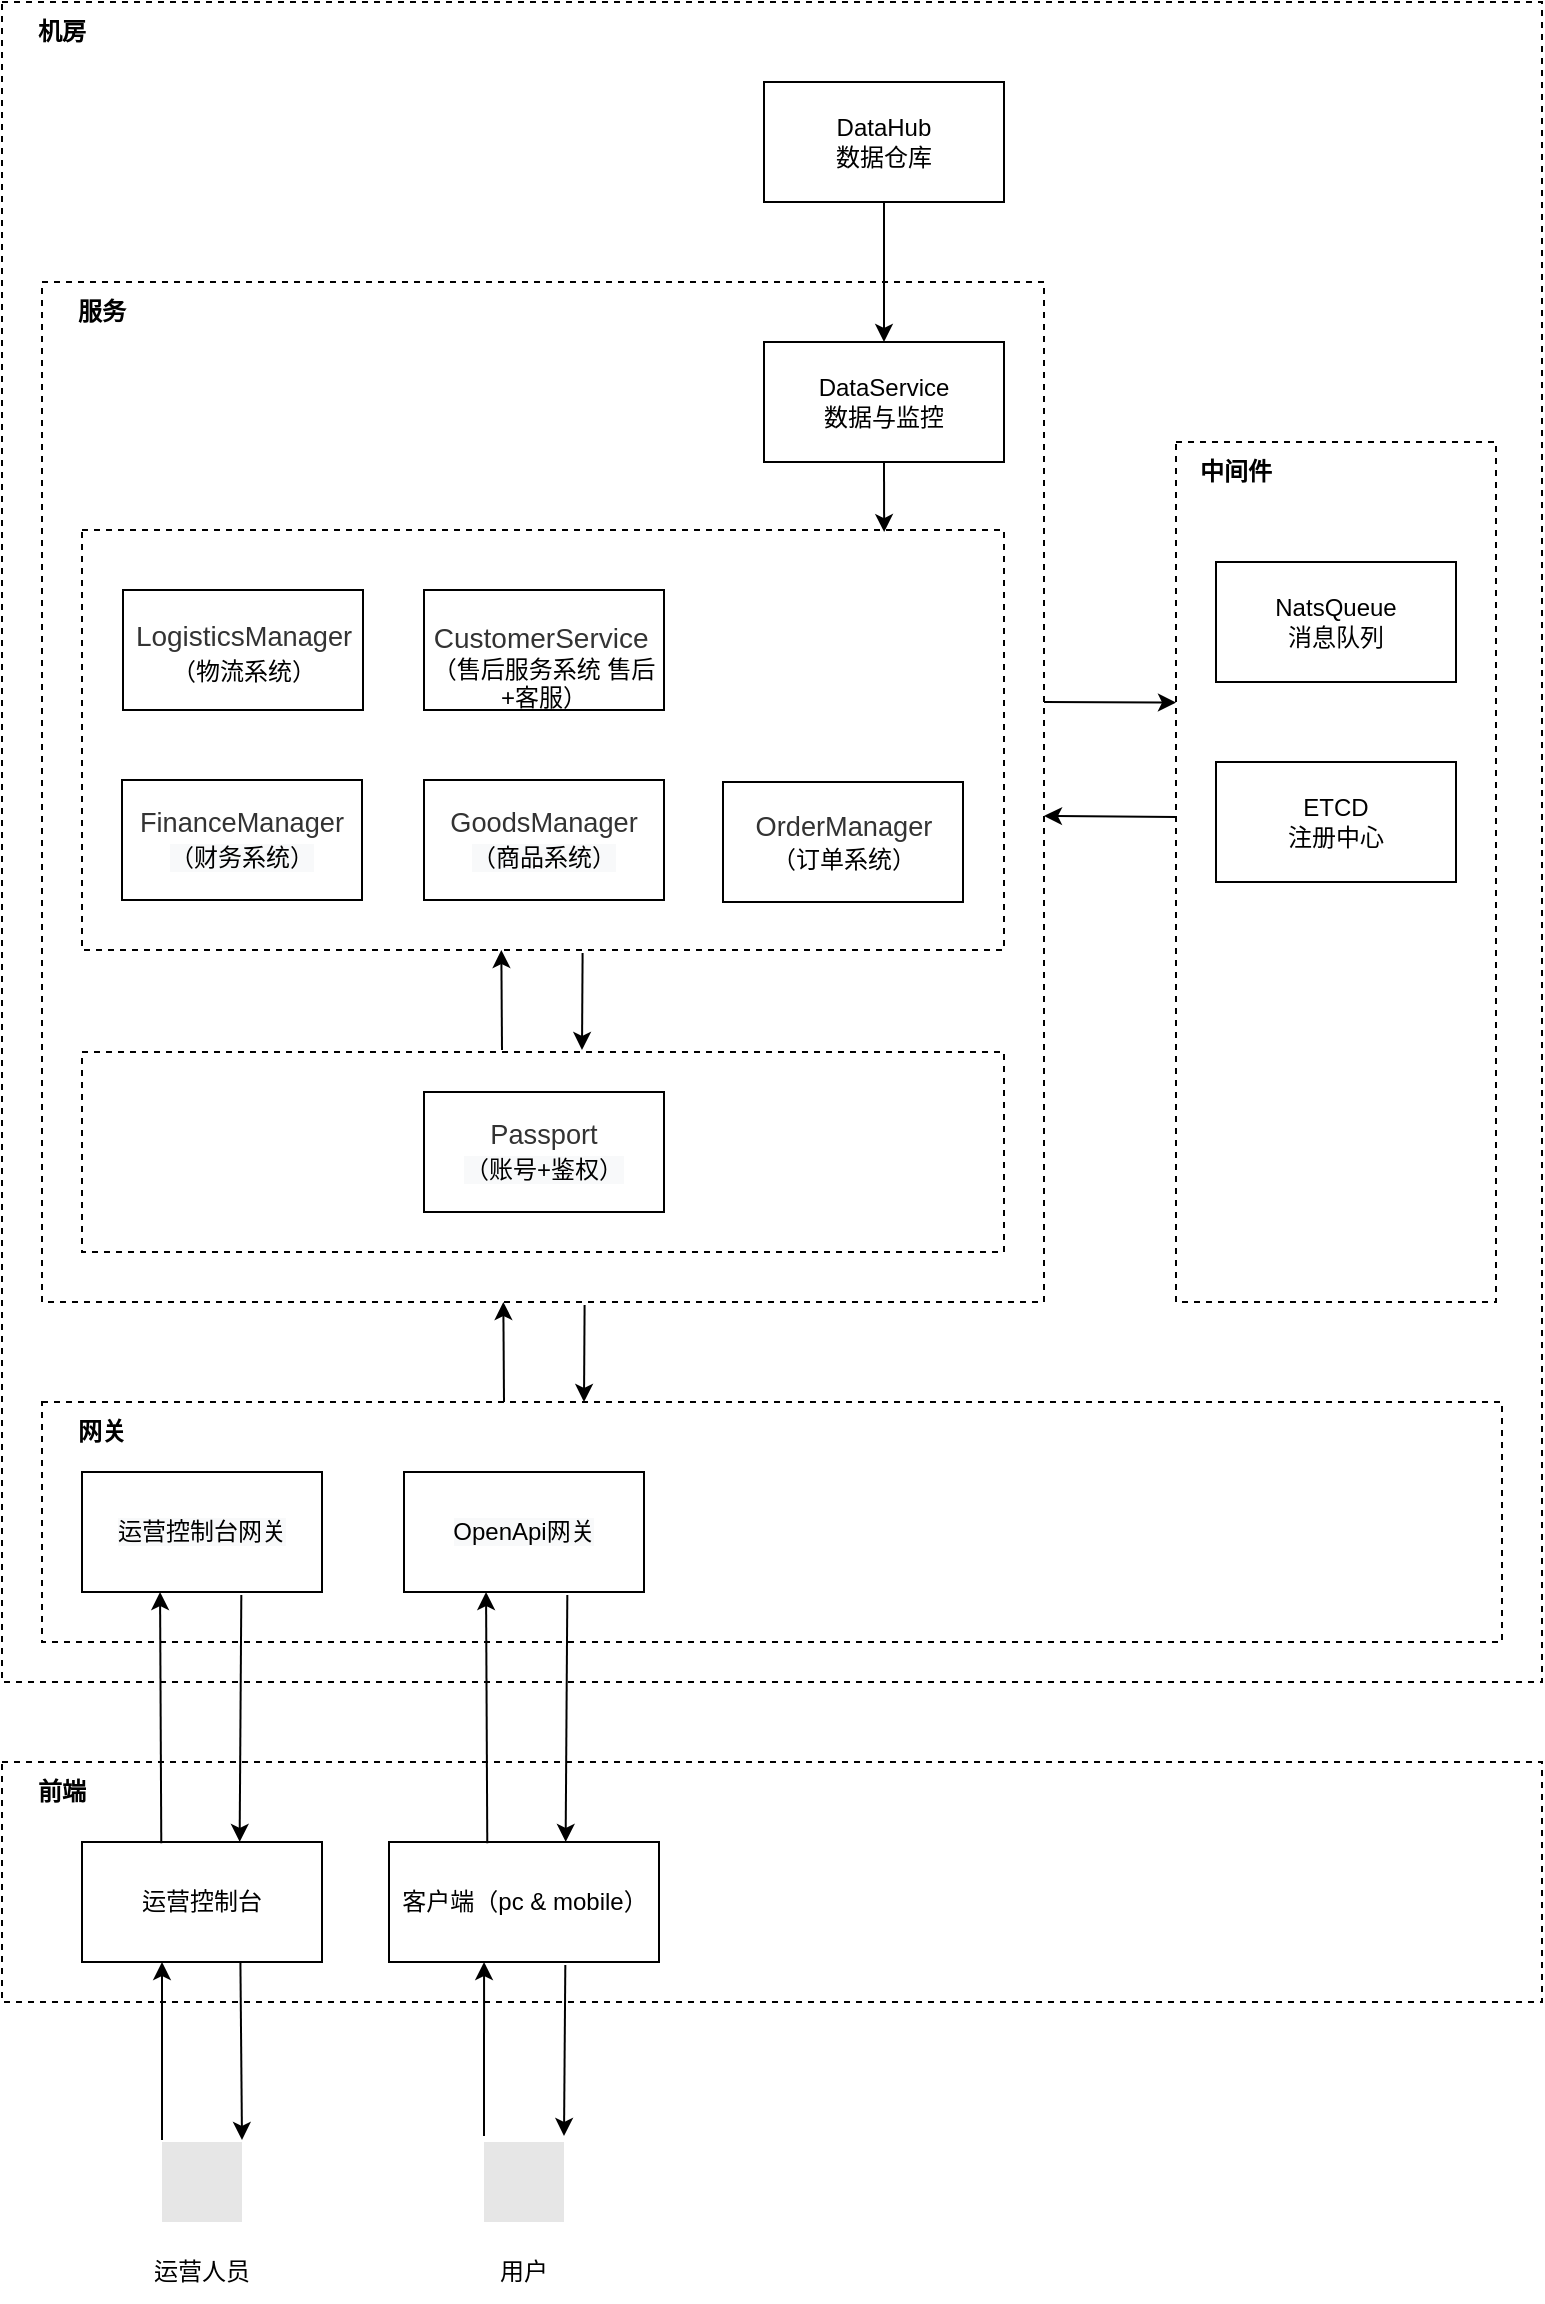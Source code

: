 <mxfile version="16.5.2" type="github">
  <diagram id="yDlQqX4NMxVAkaXIl09R" name="Page-1">
    <mxGraphModel dx="1237" dy="692" grid="1" gridSize="10" guides="1" tooltips="1" connect="1" arrows="1" fold="1" page="1" pageScale="1" pageWidth="827" pageHeight="1169" math="0" shadow="0">
      <root>
        <mxCell id="0" />
        <mxCell id="1" parent="0" />
        <mxCell id="BThvKviPsCQtGSirkgmr-12" value="" style="rounded=0;whiteSpace=wrap;html=1;dashed=1;" parent="1" vertex="1">
          <mxGeometry x="29" y="890" width="770" height="120" as="geometry" />
        </mxCell>
        <mxCell id="BThvKviPsCQtGSirkgmr-13" value="前端" style="text;html=1;strokeColor=none;fillColor=none;align=center;verticalAlign=middle;whiteSpace=wrap;rounded=0;dashed=1;fontStyle=1" parent="1" vertex="1">
          <mxGeometry x="29" y="890" width="60" height="30" as="geometry" />
        </mxCell>
        <mxCell id="BThvKviPsCQtGSirkgmr-14" value="运营控制台" style="rounded=0;whiteSpace=wrap;html=1;" parent="1" vertex="1">
          <mxGeometry x="69" y="930" width="120" height="60" as="geometry" />
        </mxCell>
        <mxCell id="BThvKviPsCQtGSirkgmr-15" value="客户端（pc &amp;amp; mobile）" style="rounded=0;whiteSpace=wrap;html=1;" parent="1" vertex="1">
          <mxGeometry x="222.5" y="930" width="135" height="60" as="geometry" />
        </mxCell>
        <mxCell id="BThvKviPsCQtGSirkgmr-23" value="" style="rounded=0;whiteSpace=wrap;html=1;dashed=1;" parent="1" vertex="1">
          <mxGeometry x="29" y="10" width="770" height="840" as="geometry" />
        </mxCell>
        <mxCell id="BThvKviPsCQtGSirkgmr-34" value="" style="rounded=0;whiteSpace=wrap;html=1;dashed=1;" parent="1" vertex="1">
          <mxGeometry x="49" y="710" width="730" height="120" as="geometry" />
        </mxCell>
        <mxCell id="BThvKviPsCQtGSirkgmr-35" value="机房" style="text;html=1;strokeColor=none;fillColor=none;align=center;verticalAlign=middle;whiteSpace=wrap;rounded=0;dashed=1;fontStyle=1" parent="1" vertex="1">
          <mxGeometry x="29" y="10" width="60" height="30" as="geometry" />
        </mxCell>
        <mxCell id="BThvKviPsCQtGSirkgmr-36" value="网关" style="text;html=1;strokeColor=none;fillColor=none;align=center;verticalAlign=middle;whiteSpace=wrap;rounded=0;dashed=1;fontStyle=1" parent="1" vertex="1">
          <mxGeometry x="49" y="710" width="60" height="30" as="geometry" />
        </mxCell>
        <mxCell id="BThvKviPsCQtGSirkgmr-37" value="&lt;span style=&quot;color: rgb(51 , 51 , 51) ; font-family: &amp;#34;tahoma&amp;#34; , &amp;#34;microsoft yahei&amp;#34; , , , &amp;#34;malgun gothic&amp;#34; , sans-serif ; font-size: 13.6px ; line-height: 16.8px ; text-align: left ; background-color: rgb(255 , 255 , 255)&quot;&gt;&lt;span style=&quot;color: rgb(0 , 0 , 0) ; font-size: 12px ; text-align: center ; background-color: rgb(248 , 249 , 250)&quot;&gt;运营控制台网关&lt;/span&gt;&lt;br&gt;&lt;/span&gt;" style="rounded=0;whiteSpace=wrap;html=1;" parent="1" vertex="1">
          <mxGeometry x="69" y="745" width="120" height="60" as="geometry" />
        </mxCell>
        <mxCell id="BThvKviPsCQtGSirkgmr-38" value="&lt;span style=&quot;color: rgb(51 , 51 , 51) ; font-family: &amp;#34;tahoma&amp;#34; , &amp;#34;microsoft yahei&amp;#34; , , , &amp;#34;malgun gothic&amp;#34; , sans-serif ; font-size: 13.6px ; line-height: 16.8px ; text-align: left ; background-color: rgb(255 , 255 , 255)&quot;&gt;&lt;span style=&quot;color: rgb(0 , 0 , 0) ; font-size: 12px ; text-align: center ; background-color: rgb(248 , 249 , 250)&quot;&gt;OpenApi网关&lt;/span&gt;&lt;br&gt;&lt;/span&gt;" style="rounded=0;whiteSpace=wrap;html=1;" parent="1" vertex="1">
          <mxGeometry x="230" y="745" width="120" height="60" as="geometry" />
        </mxCell>
        <mxCell id="BThvKviPsCQtGSirkgmr-40" value="" style="rounded=0;whiteSpace=wrap;html=1;dashed=1;" parent="1" vertex="1">
          <mxGeometry x="616" y="230" width="160" height="430" as="geometry" />
        </mxCell>
        <mxCell id="BThvKviPsCQtGSirkgmr-41" value="中间件" style="text;html=1;strokeColor=none;fillColor=none;align=center;verticalAlign=middle;whiteSpace=wrap;rounded=0;dashed=1;fontStyle=1" parent="1" vertex="1">
          <mxGeometry x="616" y="230" width="60" height="30" as="geometry" />
        </mxCell>
        <mxCell id="BThvKviPsCQtGSirkgmr-43" value="NatsQueue&lt;br&gt;消息队列" style="rounded=0;whiteSpace=wrap;html=1;" parent="1" vertex="1">
          <mxGeometry x="636" y="290" width="120" height="60" as="geometry" />
        </mxCell>
        <mxCell id="BThvKviPsCQtGSirkgmr-44" value="ETCD&lt;br&gt;注册中心" style="rounded=0;whiteSpace=wrap;html=1;" parent="1" vertex="1">
          <mxGeometry x="636" y="390" width="120" height="60" as="geometry" />
        </mxCell>
        <mxCell id="BThvKviPsCQtGSirkgmr-53" value="DataHub&lt;br&gt;数据仓库" style="rounded=0;whiteSpace=wrap;html=1;" parent="1" vertex="1">
          <mxGeometry x="410" y="50" width="120" height="60" as="geometry" />
        </mxCell>
        <mxCell id="BThvKviPsCQtGSirkgmr-55" value="" style="rounded=0;whiteSpace=wrap;html=1;dashed=1;" parent="1" vertex="1">
          <mxGeometry x="49" y="150" width="501" height="510" as="geometry" />
        </mxCell>
        <mxCell id="BThvKviPsCQtGSirkgmr-56" value="服务" style="text;html=1;strokeColor=none;fillColor=none;align=center;verticalAlign=middle;whiteSpace=wrap;rounded=0;dashed=1;fontStyle=1" parent="1" vertex="1">
          <mxGeometry x="49" y="150" width="60" height="30" as="geometry" />
        </mxCell>
        <mxCell id="BThvKviPsCQtGSirkgmr-60" value="DataService&lt;br&gt;数据与监控" style="rounded=0;whiteSpace=wrap;html=1;" parent="1" vertex="1">
          <mxGeometry x="410" y="180" width="120" height="60" as="geometry" />
        </mxCell>
        <mxCell id="BThvKviPsCQtGSirkgmr-68" value="" style="shape=image;html=1;verticalAlign=top;verticalLabelPosition=bottom;labelBackgroundColor=#ffffff;imageAspect=0;aspect=fixed;image=https://cdn4.iconfinder.com/data/icons/dot/128/man_person_mens_room.png;dashed=1;imageBackground=#E6E6E6;" parent="1" vertex="1">
          <mxGeometry x="109" y="1080" width="40" height="40" as="geometry" />
        </mxCell>
        <mxCell id="BThvKviPsCQtGSirkgmr-77" value="" style="shape=image;html=1;verticalAlign=top;verticalLabelPosition=bottom;labelBackgroundColor=#ffffff;imageAspect=0;aspect=fixed;image=https://cdn4.iconfinder.com/data/icons/dot/128/man_person_mens_room.png;dashed=1;imageBackground=#E6E6E6;" parent="1" vertex="1">
          <mxGeometry x="270" y="1080" width="40" height="40" as="geometry" />
        </mxCell>
        <mxCell id="BThvKviPsCQtGSirkgmr-80" value="&lt;span style=&quot;font-weight: normal&quot;&gt;运营人员&lt;/span&gt;" style="text;html=1;strokeColor=none;fillColor=none;align=center;verticalAlign=middle;whiteSpace=wrap;rounded=0;dashed=1;fontStyle=1" parent="1" vertex="1">
          <mxGeometry x="99" y="1130" width="60" height="30" as="geometry" />
        </mxCell>
        <mxCell id="BThvKviPsCQtGSirkgmr-81" value="&lt;span style=&quot;font-weight: 400&quot;&gt;用户&lt;/span&gt;" style="text;html=1;strokeColor=none;fillColor=none;align=center;verticalAlign=middle;whiteSpace=wrap;rounded=0;dashed=1;fontStyle=1" parent="1" vertex="1">
          <mxGeometry x="260" y="1130" width="60" height="30" as="geometry" />
        </mxCell>
        <mxCell id="LDsrMGMGJNycbTz7I6B_-4" value="" style="rounded=0;whiteSpace=wrap;html=1;dashed=1;" vertex="1" parent="1">
          <mxGeometry x="69" y="535" width="461" height="100" as="geometry" />
        </mxCell>
        <mxCell id="BThvKviPsCQtGSirkgmr-58" value="&lt;span style=&quot;color: rgb(51 , 51 , 51) ; font-family: &amp;#34;tahoma&amp;#34; , &amp;#34;microsoft yahei&amp;#34; , , , &amp;#34;malgun gothic&amp;#34; , sans-serif ; font-size: 13.6px ; line-height: 16.8px ; text-align: left ; background-color: rgb(255 , 255 , 255)&quot;&gt;Passport&lt;br&gt;&lt;span style=&quot;color: rgb(0 , 0 , 0) ; font-size: 12px ; text-align: center ; background-color: rgb(248 , 249 , 250)&quot;&gt;（账号+鉴权&lt;/span&gt;&lt;span style=&quot;color: rgb(0 , 0 , 0) ; font-size: 12px ; text-align: center ; background-color: rgb(248 , 249 , 250)&quot;&gt;）&lt;/span&gt;&lt;br&gt;&lt;/span&gt;" style="rounded=0;whiteSpace=wrap;html=1;" parent="1" vertex="1">
          <mxGeometry x="240" y="555" width="120" height="60" as="geometry" />
        </mxCell>
        <mxCell id="LDsrMGMGJNycbTz7I6B_-5" value="" style="rounded=0;whiteSpace=wrap;html=1;dashed=1;" vertex="1" parent="1">
          <mxGeometry x="69" y="274" width="461" height="210" as="geometry" />
        </mxCell>
        <mxCell id="BThvKviPsCQtGSirkgmr-57" value="&lt;span style=&quot;color: rgb(51 , 51 , 51) ; font-family: &amp;#34;tahoma&amp;#34; , &amp;#34;microsoft yahei&amp;#34; , , , &amp;#34;malgun gothic&amp;#34; , sans-serif ; font-size: 13.6px ; line-height: 16.8px ; text-align: left ; background-color: rgb(255 , 255 , 255)&quot;&gt;FinanceManager&lt;br&gt;&lt;span style=&quot;color: rgb(0 , 0 , 0) ; font-size: 12px ; text-align: center ; background-color: rgb(248 , 249 , 250)&quot;&gt;（财务系统&lt;/span&gt;&lt;span style=&quot;color: rgb(0 , 0 , 0) ; font-size: 12px ; text-align: center ; background-color: rgb(248 , 249 , 250)&quot;&gt;）&lt;/span&gt;&lt;br&gt;&lt;/span&gt;" style="rounded=0;whiteSpace=wrap;html=1;" parent="1" vertex="1">
          <mxGeometry x="89" y="399" width="120" height="60" as="geometry" />
        </mxCell>
        <mxCell id="BThvKviPsCQtGSirkgmr-59" value="&lt;span style=&quot;color: rgb(51 , 51 , 51) ; font-family: &amp;#34;tahoma&amp;#34; , &amp;#34;microsoft yahei&amp;#34; , , , &amp;#34;malgun gothic&amp;#34; , sans-serif ; font-size: 13.6px ; line-height: 16.8px ; text-align: left ; background-color: rgb(255 , 255 , 255)&quot;&gt;&lt;span style=&quot;font-family: &amp;#34;tahoma&amp;#34; , &amp;#34;microsoft yahei&amp;#34; , , , &amp;#34;malgun gothic&amp;#34; , sans-serif ; font-size: 13.6px ; line-height: 16.8px&quot;&gt;GoodsManager&lt;/span&gt;&lt;br&gt;&lt;span style=&quot;color: rgb(0 , 0 , 0) ; font-size: 12px ; text-align: center ; background-color: rgb(248 , 249 , 250)&quot;&gt;（商品系统&lt;/span&gt;&lt;span style=&quot;color: rgb(0 , 0 , 0) ; font-size: 12px ; text-align: center ; background-color: rgb(248 , 249 , 250)&quot;&gt;）&lt;/span&gt;&lt;br&gt;&lt;/span&gt;" style="rounded=0;whiteSpace=wrap;html=1;" parent="1" vertex="1">
          <mxGeometry x="240" y="399" width="120" height="60" as="geometry" />
        </mxCell>
        <mxCell id="BThvKviPsCQtGSirkgmr-69" value="&lt;span style=&quot;color: rgb(51 , 51 , 51) ; font-family: &amp;#34;tahoma&amp;#34; , &amp;#34;microsoft yahei&amp;#34; , , , &amp;#34;malgun gothic&amp;#34; , sans-serif ; font-size: 13.6px ; line-height: 16.8px ; text-align: left ; background-color: rgb(255 , 255 , 255)&quot;&gt;OrderManager&lt;/span&gt;&lt;span style=&quot;color: rgba(0 , 0 , 0 , 0) ; font-family: monospace ; font-size: 0px&quot;&gt;%3CmxGraphModel%3E%3Croot%3E%3CmxCell%20id%3D%220%22%2F%3E%3CmxCell%20id%3D%221%22%20parent%3D%220%22%2F%3E%3CmxCell%20id%3D%222%22%20value%3D%22DataService%26lt%3Bbr%26gt%3B%E6%95%B0%E6%8D%AE%E4%B8%8E%E7%9B%91%E6%8E%A7%22%20style%3D%22rounded%3D0%3BwhiteSpace%3Dwrap%3Bhtml%3D1%3B%22%20vertex%3D%221%22%20parent%3D%221%22%3E%3CmxGeometry%20x%3D%22460%22%20y%3D%22410%22%20width%3D%22120%22%20height%3D%2260%22%20as%3D%22geometry%22%2F%3E%3C%2FmxCell%3E%3C%2Froot%3E%3C%2FmxGraphModel%3E&lt;/span&gt;&lt;br&gt;（订单系统）" style="rounded=0;whiteSpace=wrap;html=1;" parent="1" vertex="1">
          <mxGeometry x="389.5" y="400" width="120" height="60" as="geometry" />
        </mxCell>
        <mxCell id="LDsrMGMGJNycbTz7I6B_-13" value="&lt;span style=&quot;color: rgb(51 , 51 , 51) ; font-family: &amp;#34;tahoma&amp;#34; , &amp;#34;microsoft yahei&amp;#34; , , , &amp;#34;malgun gothic&amp;#34; , sans-serif ; font-size: 13.6px ; line-height: 16.8px ; text-align: left ; background-color: rgb(255 , 255 , 255)&quot;&gt;&lt;span style=&quot;font-family: &amp;#34;tahoma&amp;#34; , &amp;#34;microsoft yahei&amp;#34; , , , &amp;#34;malgun gothic&amp;#34; , sans-serif ; font-size: 14px ; line-height: 21px&quot;&gt;Logistics&lt;/span&gt;Manager&lt;/span&gt;&lt;span style=&quot;color: rgba(0 , 0 , 0 , 0) ; font-family: monospace ; font-size: 0px&quot;&gt;%3CmxGraphModel%3E%3Croot%3E%3CmxCell%20id%3D%220%22%2F%3E%3CmxCell%20id%3D%221%22%20parent%3D%220%22%2F%3E%3CmxCell%20id%3D%222%22%20value%3D%22DataService%26lt%3Bbr%26gt%3B%E6%95%B0%E6%8D%AE%E4%B8%8E%E7%9B%91%E6%8E%A7%22%20style%3D%22rounded%3D0%3BwhiteSpace%3Dwrap%3Bhtml%3D1%3B%22%20vertex%3D%221%22%20parent%3D%221%22%3E%3CmxGeometry%20x%3D%22460%22%20y%3D%22410%22%20width%3D%22120%22%20height%3D%2260%22%20as%3D%22geometry%22%2F%3E%3C%2FmxCell%3E%3C%2Froot%3E%3C%2FmxGraphModel%3E&lt;/span&gt;&lt;br&gt;（物流系统）" style="rounded=0;whiteSpace=wrap;html=1;" vertex="1" parent="1">
          <mxGeometry x="89.5" y="304" width="120" height="60" as="geometry" />
        </mxCell>
        <mxCell id="LDsrMGMGJNycbTz7I6B_-14" value="&lt;div style=&quot;text-align: left&quot;&gt;&lt;span style=&quot;font-size: 14px&quot;&gt;&lt;font color=&quot;#333333&quot;&gt;&amp;nbsp; &amp;nbsp; &amp;nbsp;CustomerService&lt;/font&gt;&lt;/span&gt;&lt;span style=&quot;color: rgba(0 , 0 , 0 , 0) ; font-family: monospace ; font-size: 0px&quot;&gt;%3CmxGraphModel%3E%3Croot%3E%3CmxCell%20id%3D%220%22%2F%3E%3CmxCell%20id%3D%221%22%20parent%3D%220%22%2F%3E%3CmxCell%20id%3D%222%22%20value%3D%22DataService%26lt%3Bbr%26gt%3B%E6%95%B0%E6%8D%AE%E4%B8%8E%E7%9B%91%E6%8E%A7%22%20style%3D%22rounded%3D0%3BwhiteSpace%3Dwrap%3Bhtml%3D1%3B%22%20vertex%3D%221%22%20parent%3D%221%22%3E%3CmxGeometry%20x%3D%22460%22%20y%3D%22410%22%20width%3D%22120%22%20height%3D%2260%22%20as%3D%22geometry%22%2F%3E%3C%2FmxCell%3E%3C%2Froot%3E%3C%2FmxGraphModel%3E&lt;/span&gt;&lt;/div&gt;（售后服务系统 售后+客服）" style="rounded=0;whiteSpace=wrap;html=1;" vertex="1" parent="1">
          <mxGeometry x="240" y="304" width="120" height="60" as="geometry" />
        </mxCell>
        <mxCell id="LDsrMGMGJNycbTz7I6B_-19" value="" style="endArrow=classic;html=1;rounded=0;entryX=0.87;entryY=0.005;entryDx=0;entryDy=0;exitX=0.5;exitY=1;exitDx=0;exitDy=0;entryPerimeter=0;" edge="1" parent="1" source="BThvKviPsCQtGSirkgmr-60" target="LDsrMGMGJNycbTz7I6B_-5">
          <mxGeometry width="50" height="50" relative="1" as="geometry">
            <mxPoint x="310" y="550" as="sourcePoint" />
            <mxPoint x="309.5" y="494" as="targetPoint" />
          </mxGeometry>
        </mxCell>
        <mxCell id="LDsrMGMGJNycbTz7I6B_-21" value="" style="endArrow=classic;html=1;rounded=0;entryX=0.5;entryY=0;entryDx=0;entryDy=0;exitX=0.5;exitY=1;exitDx=0;exitDy=0;" edge="1" parent="1" source="BThvKviPsCQtGSirkgmr-53" target="BThvKviPsCQtGSirkgmr-60">
          <mxGeometry width="50" height="50" relative="1" as="geometry">
            <mxPoint x="480" y="250" as="sourcePoint" />
            <mxPoint x="480.07" y="285.05" as="targetPoint" />
          </mxGeometry>
        </mxCell>
        <mxCell id="LDsrMGMGJNycbTz7I6B_-35" value="" style="endArrow=classic;html=1;rounded=0;entryX=0;entryY=0.303;entryDx=0;entryDy=0;entryPerimeter=0;" edge="1" parent="1" target="BThvKviPsCQtGSirkgmr-40">
          <mxGeometry width="50" height="50" relative="1" as="geometry">
            <mxPoint x="550" y="360" as="sourcePoint" />
            <mxPoint x="610" y="360" as="targetPoint" />
          </mxGeometry>
        </mxCell>
        <mxCell id="LDsrMGMGJNycbTz7I6B_-36" value="" style="endArrow=classic;html=1;rounded=0;exitX=0;exitY=0.436;exitDx=0;exitDy=0;exitPerimeter=0;" edge="1" parent="1" source="BThvKviPsCQtGSirkgmr-40">
          <mxGeometry width="50" height="50" relative="1" as="geometry">
            <mxPoint x="560" y="540" as="sourcePoint" />
            <mxPoint x="550" y="417" as="targetPoint" />
          </mxGeometry>
        </mxCell>
        <mxCell id="LDsrMGMGJNycbTz7I6B_-38" value="" style="endArrow=classic;html=1;rounded=0;exitX=0;exitY=0;exitDx=0;exitDy=0;" edge="1" parent="1">
          <mxGeometry width="50" height="50" relative="1" as="geometry">
            <mxPoint x="109.0" y="1079" as="sourcePoint" />
            <mxPoint x="109" y="990" as="targetPoint" />
          </mxGeometry>
        </mxCell>
        <mxCell id="LDsrMGMGJNycbTz7I6B_-39" value="" style="endArrow=classic;html=1;rounded=0;exitX=0.66;exitY=0.996;exitDx=0;exitDy=0;exitPerimeter=0;entryX=1;entryY=0;entryDx=0;entryDy=0;" edge="1" parent="1" source="BThvKviPsCQtGSirkgmr-14">
          <mxGeometry width="50" height="50" relative="1" as="geometry">
            <mxPoint x="149.89" y="1011.4" as="sourcePoint" />
            <mxPoint x="149.0" y="1079" as="targetPoint" />
          </mxGeometry>
        </mxCell>
        <mxCell id="LDsrMGMGJNycbTz7I6B_-40" value="" style="endArrow=classic;html=1;rounded=0;exitX=0;exitY=0;exitDx=0;exitDy=0;entryX=0.315;entryY=1;entryDx=0;entryDy=0;entryPerimeter=0;" edge="1" parent="1">
          <mxGeometry width="50" height="50" relative="1" as="geometry">
            <mxPoint x="270.0" y="1077" as="sourcePoint" />
            <mxPoint x="270.025" y="990" as="targetPoint" />
          </mxGeometry>
        </mxCell>
        <mxCell id="LDsrMGMGJNycbTz7I6B_-41" value="" style="endArrow=classic;html=1;rounded=0;exitX=0.616;exitY=1.025;exitDx=0;exitDy=0;exitPerimeter=0;entryX=1;entryY=0;entryDx=0;entryDy=0;" edge="1" parent="1">
          <mxGeometry width="50" height="50" relative="1" as="geometry">
            <mxPoint x="310.66" y="991.5" as="sourcePoint" />
            <mxPoint x="310.0" y="1077" as="targetPoint" />
          </mxGeometry>
        </mxCell>
        <mxCell id="LDsrMGMGJNycbTz7I6B_-42" value="" style="endArrow=classic;html=1;rounded=0;exitX=0.364;exitY=0.01;exitDx=0;exitDy=0;entryX=0.315;entryY=1;entryDx=0;entryDy=0;entryPerimeter=0;exitPerimeter=0;" edge="1" parent="1" source="BThvKviPsCQtGSirkgmr-15">
          <mxGeometry width="50" height="50" relative="1" as="geometry">
            <mxPoint x="271.0" y="892" as="sourcePoint" />
            <mxPoint x="271.025" y="805" as="targetPoint" />
          </mxGeometry>
        </mxCell>
        <mxCell id="LDsrMGMGJNycbTz7I6B_-43" value="" style="endArrow=classic;html=1;rounded=0;exitX=0.616;exitY=1.025;exitDx=0;exitDy=0;exitPerimeter=0;entryX=0.366;entryY=0.333;entryDx=0;entryDy=0;entryPerimeter=0;" edge="1" parent="1" target="BThvKviPsCQtGSirkgmr-12">
          <mxGeometry width="50" height="50" relative="1" as="geometry">
            <mxPoint x="311.66" y="806.5" as="sourcePoint" />
            <mxPoint x="311.0" y="892" as="targetPoint" />
          </mxGeometry>
        </mxCell>
        <mxCell id="LDsrMGMGJNycbTz7I6B_-44" value="" style="endArrow=classic;html=1;rounded=0;exitX=0.364;exitY=0.01;exitDx=0;exitDy=0;entryX=0.315;entryY=1;entryDx=0;entryDy=0;entryPerimeter=0;exitPerimeter=0;" edge="1" parent="1">
          <mxGeometry width="50" height="50" relative="1" as="geometry">
            <mxPoint x="108.64" y="930.6" as="sourcePoint" />
            <mxPoint x="108.025" y="805" as="targetPoint" />
          </mxGeometry>
        </mxCell>
        <mxCell id="LDsrMGMGJNycbTz7I6B_-45" value="" style="endArrow=classic;html=1;rounded=0;exitX=0.616;exitY=1.025;exitDx=0;exitDy=0;exitPerimeter=0;entryX=0.366;entryY=0.333;entryDx=0;entryDy=0;entryPerimeter=0;" edge="1" parent="1">
          <mxGeometry width="50" height="50" relative="1" as="geometry">
            <mxPoint x="148.66" y="806.5" as="sourcePoint" />
            <mxPoint x="147.82" y="929.96" as="targetPoint" />
          </mxGeometry>
        </mxCell>
        <mxCell id="LDsrMGMGJNycbTz7I6B_-46" value="" style="endArrow=classic;html=1;rounded=0;entryX=0.315;entryY=1;entryDx=0;entryDy=0;entryPerimeter=0;" edge="1" parent="1">
          <mxGeometry width="50" height="50" relative="1" as="geometry">
            <mxPoint x="280" y="710" as="sourcePoint" />
            <mxPoint x="279.665" y="660" as="targetPoint" />
          </mxGeometry>
        </mxCell>
        <mxCell id="LDsrMGMGJNycbTz7I6B_-47" value="" style="endArrow=classic;html=1;rounded=0;exitX=0.616;exitY=1.025;exitDx=0;exitDy=0;exitPerimeter=0;" edge="1" parent="1">
          <mxGeometry width="50" height="50" relative="1" as="geometry">
            <mxPoint x="320.3" y="661.5" as="sourcePoint" />
            <mxPoint x="320" y="710" as="targetPoint" />
          </mxGeometry>
        </mxCell>
        <mxCell id="LDsrMGMGJNycbTz7I6B_-49" value="" style="endArrow=classic;html=1;rounded=0;entryX=0.315;entryY=1;entryDx=0;entryDy=0;entryPerimeter=0;" edge="1" parent="1">
          <mxGeometry width="50" height="50" relative="1" as="geometry">
            <mxPoint x="279" y="534" as="sourcePoint" />
            <mxPoint x="278.665" y="484" as="targetPoint" />
          </mxGeometry>
        </mxCell>
        <mxCell id="LDsrMGMGJNycbTz7I6B_-50" value="" style="endArrow=classic;html=1;rounded=0;exitX=0.616;exitY=1.025;exitDx=0;exitDy=0;exitPerimeter=0;" edge="1" parent="1">
          <mxGeometry width="50" height="50" relative="1" as="geometry">
            <mxPoint x="319.3" y="485.5" as="sourcePoint" />
            <mxPoint x="319" y="534" as="targetPoint" />
          </mxGeometry>
        </mxCell>
      </root>
    </mxGraphModel>
  </diagram>
</mxfile>
